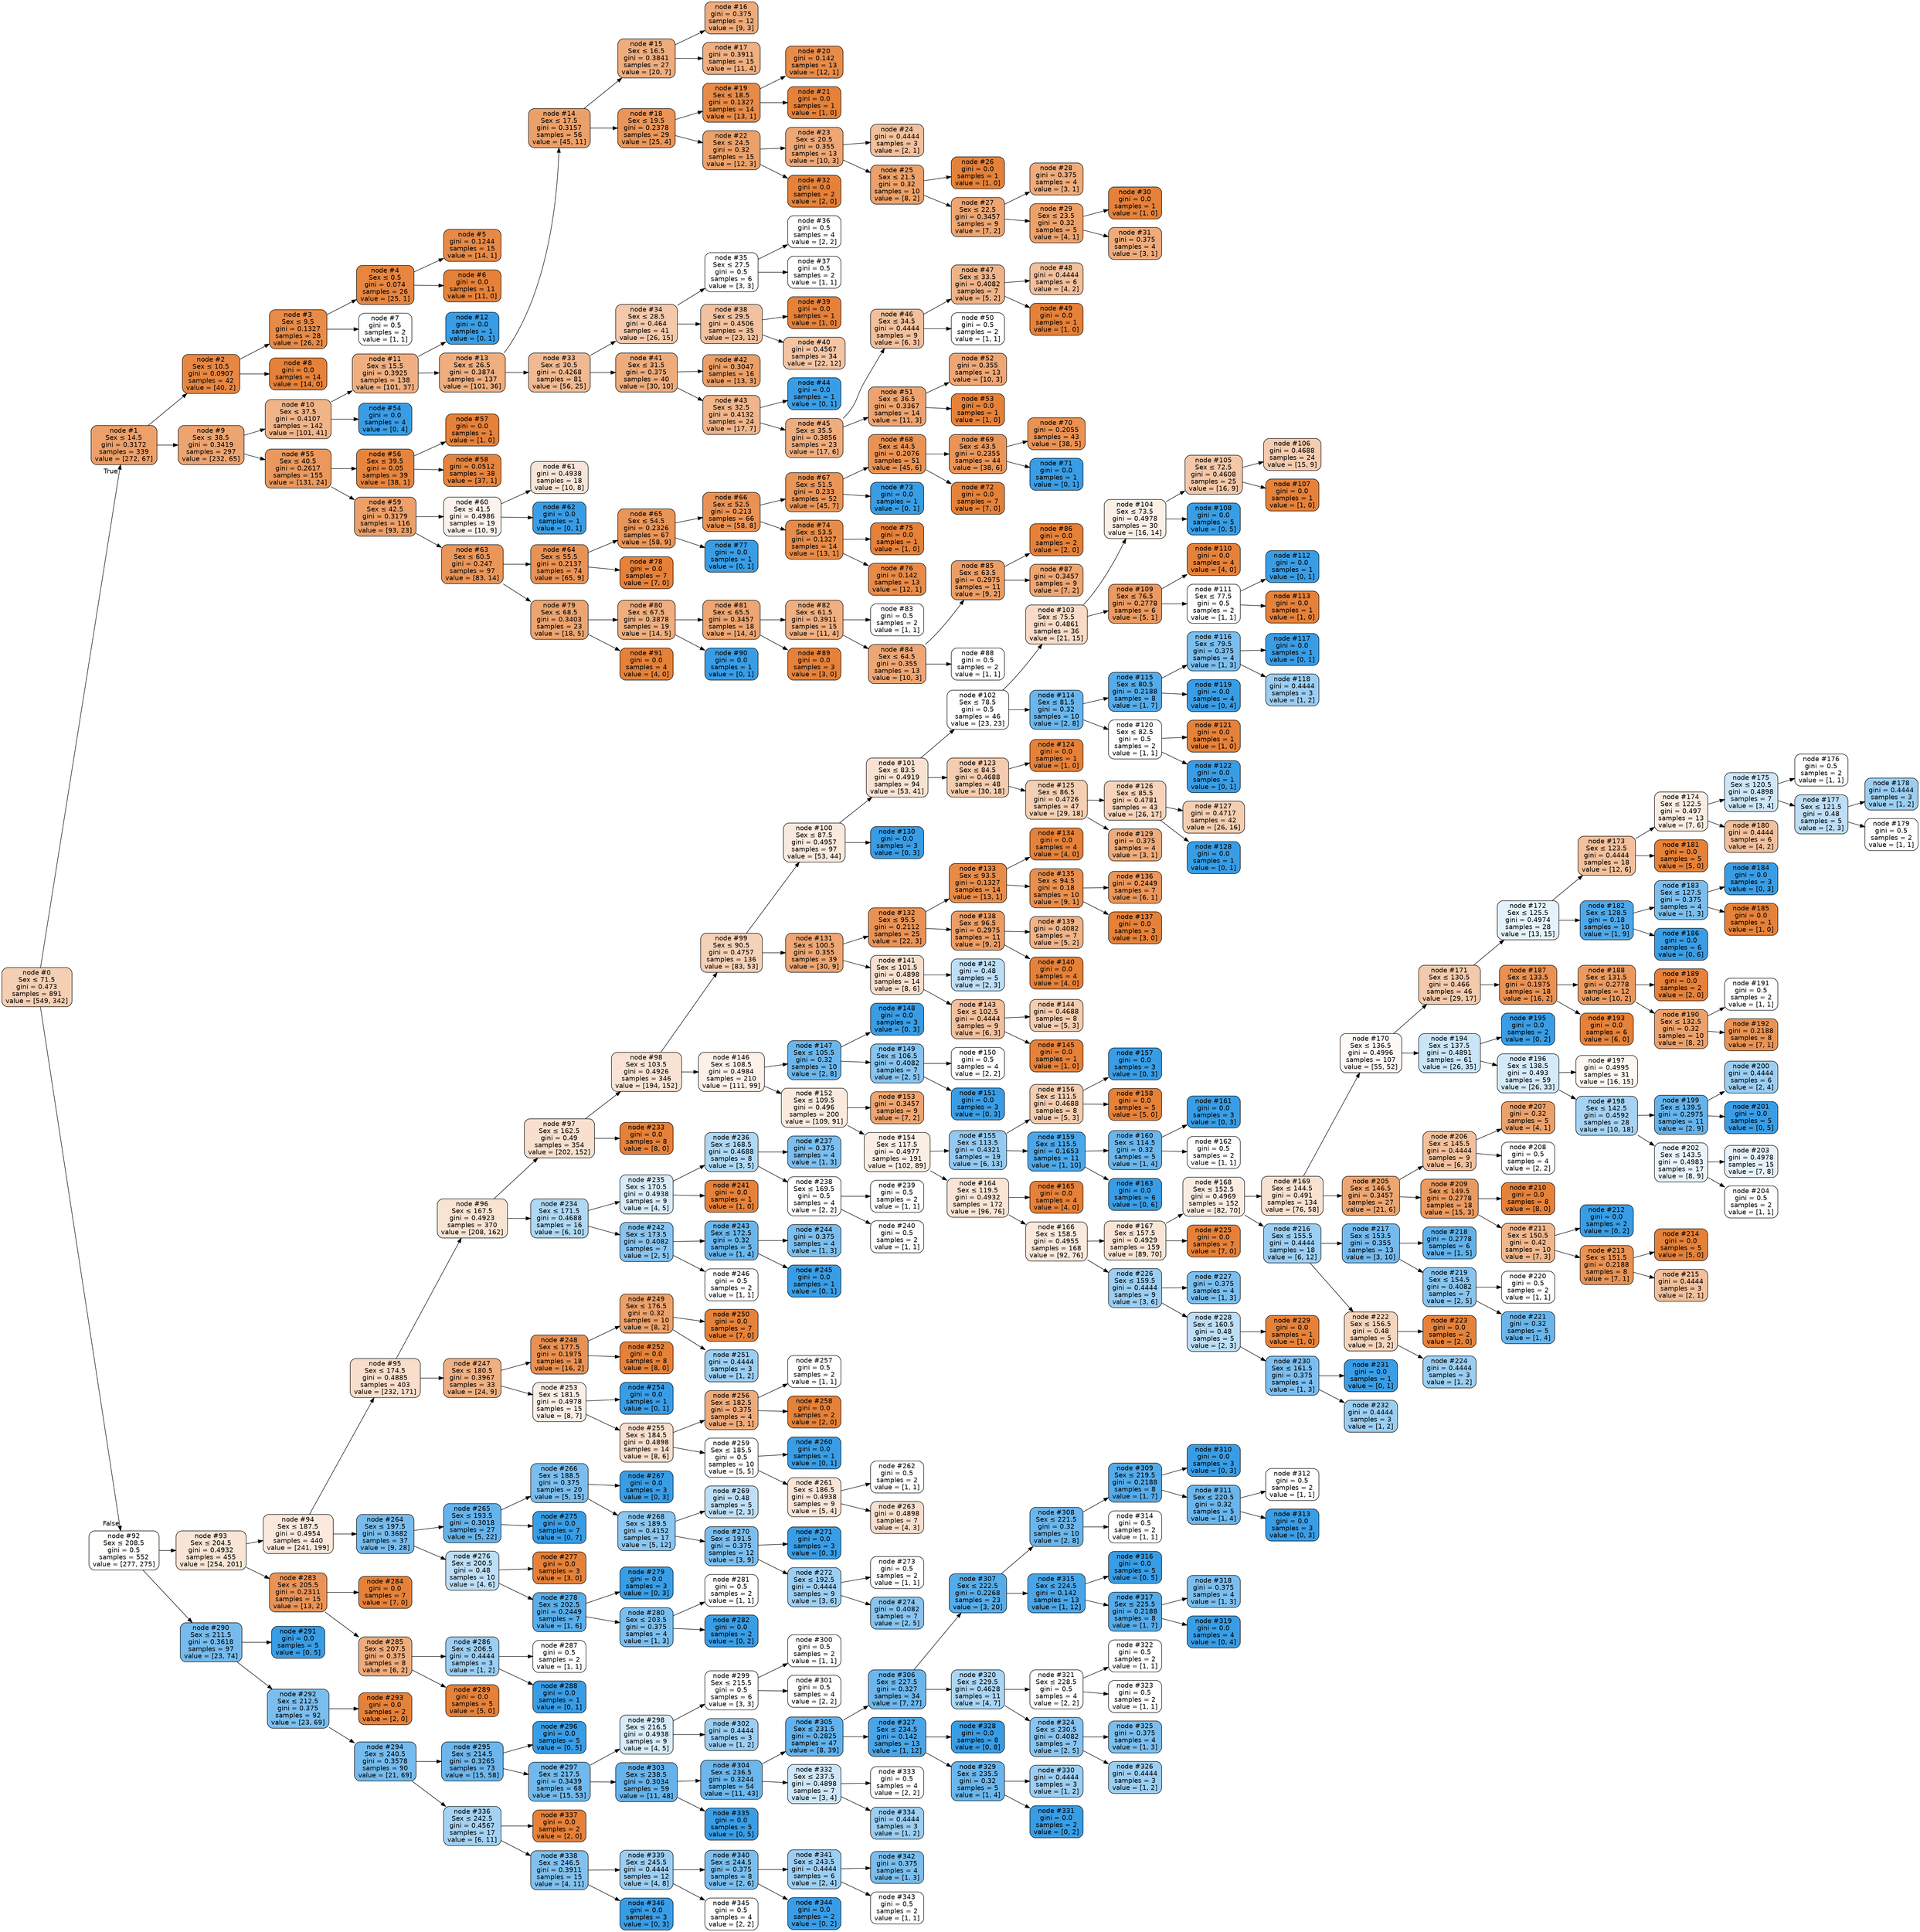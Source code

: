 digraph Tree {
node [shape=box, style="filled, rounded", color="black", fontname=helvetica] ;
edge [fontname=helvetica] ;
rankdir=LR ;
0 [label=<node &#35;0<br/>Sex &le; 71.5<br/>gini = 0.473<br/>samples = 891<br/>value = [549, 342]>, fillcolor="#e5813960"] ;
1 [label=<node &#35;1<br/>Sex &le; 14.5<br/>gini = 0.3172<br/>samples = 339<br/>value = [272, 67]>, fillcolor="#e58139c0"] ;
0 -> 1 [labeldistance=2.5, labelangle=-45, headlabel="True"] ;
2 [label=<node &#35;2<br/>Sex &le; 10.5<br/>gini = 0.0907<br/>samples = 42<br/>value = [40, 2]>, fillcolor="#e58139f2"] ;
1 -> 2 ;
3 [label=<node &#35;3<br/>Sex &le; 9.5<br/>gini = 0.1327<br/>samples = 28<br/>value = [26, 2]>, fillcolor="#e58139eb"] ;
2 -> 3 ;
4 [label=<node &#35;4<br/>Sex &le; 0.5<br/>gini = 0.074<br/>samples = 26<br/>value = [25, 1]>, fillcolor="#e58139f5"] ;
3 -> 4 ;
5 [label=<node &#35;5<br/>gini = 0.1244<br/>samples = 15<br/>value = [14, 1]>, fillcolor="#e58139ed"] ;
4 -> 5 ;
6 [label=<node &#35;6<br/>gini = 0.0<br/>samples = 11<br/>value = [11, 0]>, fillcolor="#e58139ff"] ;
4 -> 6 ;
7 [label=<node &#35;7<br/>gini = 0.5<br/>samples = 2<br/>value = [1, 1]>, fillcolor="#e5813900"] ;
3 -> 7 ;
8 [label=<node &#35;8<br/>gini = 0.0<br/>samples = 14<br/>value = [14, 0]>, fillcolor="#e58139ff"] ;
2 -> 8 ;
9 [label=<node &#35;9<br/>Sex &le; 38.5<br/>gini = 0.3419<br/>samples = 297<br/>value = [232, 65]>, fillcolor="#e58139b8"] ;
1 -> 9 ;
10 [label=<node &#35;10<br/>Sex &le; 37.5<br/>gini = 0.4107<br/>samples = 142<br/>value = [101, 41]>, fillcolor="#e5813997"] ;
9 -> 10 ;
11 [label=<node &#35;11<br/>Sex &le; 15.5<br/>gini = 0.3925<br/>samples = 138<br/>value = [101, 37]>, fillcolor="#e58139a2"] ;
10 -> 11 ;
12 [label=<node &#35;12<br/>gini = 0.0<br/>samples = 1<br/>value = [0, 1]>, fillcolor="#399de5ff"] ;
11 -> 12 ;
13 [label=<node &#35;13<br/>Sex &le; 26.5<br/>gini = 0.3874<br/>samples = 137<br/>value = [101, 36]>, fillcolor="#e58139a4"] ;
11 -> 13 ;
14 [label=<node &#35;14<br/>Sex &le; 17.5<br/>gini = 0.3157<br/>samples = 56<br/>value = [45, 11]>, fillcolor="#e58139c1"] ;
13 -> 14 ;
15 [label=<node &#35;15<br/>Sex &le; 16.5<br/>gini = 0.3841<br/>samples = 27<br/>value = [20, 7]>, fillcolor="#e58139a6"] ;
14 -> 15 ;
16 [label=<node &#35;16<br/>gini = 0.375<br/>samples = 12<br/>value = [9, 3]>, fillcolor="#e58139aa"] ;
15 -> 16 ;
17 [label=<node &#35;17<br/>gini = 0.3911<br/>samples = 15<br/>value = [11, 4]>, fillcolor="#e58139a2"] ;
15 -> 17 ;
18 [label=<node &#35;18<br/>Sex &le; 19.5<br/>gini = 0.2378<br/>samples = 29<br/>value = [25, 4]>, fillcolor="#e58139d6"] ;
14 -> 18 ;
19 [label=<node &#35;19<br/>Sex &le; 18.5<br/>gini = 0.1327<br/>samples = 14<br/>value = [13, 1]>, fillcolor="#e58139eb"] ;
18 -> 19 ;
20 [label=<node &#35;20<br/>gini = 0.142<br/>samples = 13<br/>value = [12, 1]>, fillcolor="#e58139ea"] ;
19 -> 20 ;
21 [label=<node &#35;21<br/>gini = 0.0<br/>samples = 1<br/>value = [1, 0]>, fillcolor="#e58139ff"] ;
19 -> 21 ;
22 [label=<node &#35;22<br/>Sex &le; 24.5<br/>gini = 0.32<br/>samples = 15<br/>value = [12, 3]>, fillcolor="#e58139bf"] ;
18 -> 22 ;
23 [label=<node &#35;23<br/>Sex &le; 20.5<br/>gini = 0.355<br/>samples = 13<br/>value = [10, 3]>, fillcolor="#e58139b3"] ;
22 -> 23 ;
24 [label=<node &#35;24<br/>gini = 0.4444<br/>samples = 3<br/>value = [2, 1]>, fillcolor="#e581397f"] ;
23 -> 24 ;
25 [label=<node &#35;25<br/>Sex &le; 21.5<br/>gini = 0.32<br/>samples = 10<br/>value = [8, 2]>, fillcolor="#e58139bf"] ;
23 -> 25 ;
26 [label=<node &#35;26<br/>gini = 0.0<br/>samples = 1<br/>value = [1, 0]>, fillcolor="#e58139ff"] ;
25 -> 26 ;
27 [label=<node &#35;27<br/>Sex &le; 22.5<br/>gini = 0.3457<br/>samples = 9<br/>value = [7, 2]>, fillcolor="#e58139b6"] ;
25 -> 27 ;
28 [label=<node &#35;28<br/>gini = 0.375<br/>samples = 4<br/>value = [3, 1]>, fillcolor="#e58139aa"] ;
27 -> 28 ;
29 [label=<node &#35;29<br/>Sex &le; 23.5<br/>gini = 0.32<br/>samples = 5<br/>value = [4, 1]>, fillcolor="#e58139bf"] ;
27 -> 29 ;
30 [label=<node &#35;30<br/>gini = 0.0<br/>samples = 1<br/>value = [1, 0]>, fillcolor="#e58139ff"] ;
29 -> 30 ;
31 [label=<node &#35;31<br/>gini = 0.375<br/>samples = 4<br/>value = [3, 1]>, fillcolor="#e58139aa"] ;
29 -> 31 ;
32 [label=<node &#35;32<br/>gini = 0.0<br/>samples = 2<br/>value = [2, 0]>, fillcolor="#e58139ff"] ;
22 -> 32 ;
33 [label=<node &#35;33<br/>Sex &le; 30.5<br/>gini = 0.4268<br/>samples = 81<br/>value = [56, 25]>, fillcolor="#e581398d"] ;
13 -> 33 ;
34 [label=<node &#35;34<br/>Sex &le; 28.5<br/>gini = 0.464<br/>samples = 41<br/>value = [26, 15]>, fillcolor="#e581396c"] ;
33 -> 34 ;
35 [label=<node &#35;35<br/>Sex &le; 27.5<br/>gini = 0.5<br/>samples = 6<br/>value = [3, 3]>, fillcolor="#e5813900"] ;
34 -> 35 ;
36 [label=<node &#35;36<br/>gini = 0.5<br/>samples = 4<br/>value = [2, 2]>, fillcolor="#e5813900"] ;
35 -> 36 ;
37 [label=<node &#35;37<br/>gini = 0.5<br/>samples = 2<br/>value = [1, 1]>, fillcolor="#e5813900"] ;
35 -> 37 ;
38 [label=<node &#35;38<br/>Sex &le; 29.5<br/>gini = 0.4506<br/>samples = 35<br/>value = [23, 12]>, fillcolor="#e581397a"] ;
34 -> 38 ;
39 [label=<node &#35;39<br/>gini = 0.0<br/>samples = 1<br/>value = [1, 0]>, fillcolor="#e58139ff"] ;
38 -> 39 ;
40 [label=<node &#35;40<br/>gini = 0.4567<br/>samples = 34<br/>value = [22, 12]>, fillcolor="#e5813974"] ;
38 -> 40 ;
41 [label=<node &#35;41<br/>Sex &le; 31.5<br/>gini = 0.375<br/>samples = 40<br/>value = [30, 10]>, fillcolor="#e58139aa"] ;
33 -> 41 ;
42 [label=<node &#35;42<br/>gini = 0.3047<br/>samples = 16<br/>value = [13, 3]>, fillcolor="#e58139c4"] ;
41 -> 42 ;
43 [label=<node &#35;43<br/>Sex &le; 32.5<br/>gini = 0.4132<br/>samples = 24<br/>value = [17, 7]>, fillcolor="#e5813996"] ;
41 -> 43 ;
44 [label=<node &#35;44<br/>gini = 0.0<br/>samples = 1<br/>value = [0, 1]>, fillcolor="#399de5ff"] ;
43 -> 44 ;
45 [label=<node &#35;45<br/>Sex &le; 35.5<br/>gini = 0.3856<br/>samples = 23<br/>value = [17, 6]>, fillcolor="#e58139a5"] ;
43 -> 45 ;
46 [label=<node &#35;46<br/>Sex &le; 34.5<br/>gini = 0.4444<br/>samples = 9<br/>value = [6, 3]>, fillcolor="#e581397f"] ;
45 -> 46 ;
47 [label=<node &#35;47<br/>Sex &le; 33.5<br/>gini = 0.4082<br/>samples = 7<br/>value = [5, 2]>, fillcolor="#e5813999"] ;
46 -> 47 ;
48 [label=<node &#35;48<br/>gini = 0.4444<br/>samples = 6<br/>value = [4, 2]>, fillcolor="#e581397f"] ;
47 -> 48 ;
49 [label=<node &#35;49<br/>gini = 0.0<br/>samples = 1<br/>value = [1, 0]>, fillcolor="#e58139ff"] ;
47 -> 49 ;
50 [label=<node &#35;50<br/>gini = 0.5<br/>samples = 2<br/>value = [1, 1]>, fillcolor="#e5813900"] ;
46 -> 50 ;
51 [label=<node &#35;51<br/>Sex &le; 36.5<br/>gini = 0.3367<br/>samples = 14<br/>value = [11, 3]>, fillcolor="#e58139b9"] ;
45 -> 51 ;
52 [label=<node &#35;52<br/>gini = 0.355<br/>samples = 13<br/>value = [10, 3]>, fillcolor="#e58139b3"] ;
51 -> 52 ;
53 [label=<node &#35;53<br/>gini = 0.0<br/>samples = 1<br/>value = [1, 0]>, fillcolor="#e58139ff"] ;
51 -> 53 ;
54 [label=<node &#35;54<br/>gini = 0.0<br/>samples = 4<br/>value = [0, 4]>, fillcolor="#399de5ff"] ;
10 -> 54 ;
55 [label=<node &#35;55<br/>Sex &le; 40.5<br/>gini = 0.2617<br/>samples = 155<br/>value = [131, 24]>, fillcolor="#e58139d0"] ;
9 -> 55 ;
56 [label=<node &#35;56<br/>Sex &le; 39.5<br/>gini = 0.05<br/>samples = 39<br/>value = [38, 1]>, fillcolor="#e58139f8"] ;
55 -> 56 ;
57 [label=<node &#35;57<br/>gini = 0.0<br/>samples = 1<br/>value = [1, 0]>, fillcolor="#e58139ff"] ;
56 -> 57 ;
58 [label=<node &#35;58<br/>gini = 0.0512<br/>samples = 38<br/>value = [37, 1]>, fillcolor="#e58139f8"] ;
56 -> 58 ;
59 [label=<node &#35;59<br/>Sex &le; 42.5<br/>gini = 0.3179<br/>samples = 116<br/>value = [93, 23]>, fillcolor="#e58139c0"] ;
55 -> 59 ;
60 [label=<node &#35;60<br/>Sex &le; 41.5<br/>gini = 0.4986<br/>samples = 19<br/>value = [10, 9]>, fillcolor="#e5813919"] ;
59 -> 60 ;
61 [label=<node &#35;61<br/>gini = 0.4938<br/>samples = 18<br/>value = [10, 8]>, fillcolor="#e5813933"] ;
60 -> 61 ;
62 [label=<node &#35;62<br/>gini = 0.0<br/>samples = 1<br/>value = [0, 1]>, fillcolor="#399de5ff"] ;
60 -> 62 ;
63 [label=<node &#35;63<br/>Sex &le; 60.5<br/>gini = 0.247<br/>samples = 97<br/>value = [83, 14]>, fillcolor="#e58139d4"] ;
59 -> 63 ;
64 [label=<node &#35;64<br/>Sex &le; 55.5<br/>gini = 0.2137<br/>samples = 74<br/>value = [65, 9]>, fillcolor="#e58139dc"] ;
63 -> 64 ;
65 [label=<node &#35;65<br/>Sex &le; 54.5<br/>gini = 0.2326<br/>samples = 67<br/>value = [58, 9]>, fillcolor="#e58139d7"] ;
64 -> 65 ;
66 [label=<node &#35;66<br/>Sex &le; 52.5<br/>gini = 0.213<br/>samples = 66<br/>value = [58, 8]>, fillcolor="#e58139dc"] ;
65 -> 66 ;
67 [label=<node &#35;67<br/>Sex &le; 51.5<br/>gini = 0.233<br/>samples = 52<br/>value = [45, 7]>, fillcolor="#e58139d7"] ;
66 -> 67 ;
68 [label=<node &#35;68<br/>Sex &le; 44.5<br/>gini = 0.2076<br/>samples = 51<br/>value = [45, 6]>, fillcolor="#e58139dd"] ;
67 -> 68 ;
69 [label=<node &#35;69<br/>Sex &le; 43.5<br/>gini = 0.2355<br/>samples = 44<br/>value = [38, 6]>, fillcolor="#e58139d7"] ;
68 -> 69 ;
70 [label=<node &#35;70<br/>gini = 0.2055<br/>samples = 43<br/>value = [38, 5]>, fillcolor="#e58139dd"] ;
69 -> 70 ;
71 [label=<node &#35;71<br/>gini = 0.0<br/>samples = 1<br/>value = [0, 1]>, fillcolor="#399de5ff"] ;
69 -> 71 ;
72 [label=<node &#35;72<br/>gini = 0.0<br/>samples = 7<br/>value = [7, 0]>, fillcolor="#e58139ff"] ;
68 -> 72 ;
73 [label=<node &#35;73<br/>gini = 0.0<br/>samples = 1<br/>value = [0, 1]>, fillcolor="#399de5ff"] ;
67 -> 73 ;
74 [label=<node &#35;74<br/>Sex &le; 53.5<br/>gini = 0.1327<br/>samples = 14<br/>value = [13, 1]>, fillcolor="#e58139eb"] ;
66 -> 74 ;
75 [label=<node &#35;75<br/>gini = 0.0<br/>samples = 1<br/>value = [1, 0]>, fillcolor="#e58139ff"] ;
74 -> 75 ;
76 [label=<node &#35;76<br/>gini = 0.142<br/>samples = 13<br/>value = [12, 1]>, fillcolor="#e58139ea"] ;
74 -> 76 ;
77 [label=<node &#35;77<br/>gini = 0.0<br/>samples = 1<br/>value = [0, 1]>, fillcolor="#399de5ff"] ;
65 -> 77 ;
78 [label=<node &#35;78<br/>gini = 0.0<br/>samples = 7<br/>value = [7, 0]>, fillcolor="#e58139ff"] ;
64 -> 78 ;
79 [label=<node &#35;79<br/>Sex &le; 68.5<br/>gini = 0.3403<br/>samples = 23<br/>value = [18, 5]>, fillcolor="#e58139b8"] ;
63 -> 79 ;
80 [label=<node &#35;80<br/>Sex &le; 67.5<br/>gini = 0.3878<br/>samples = 19<br/>value = [14, 5]>, fillcolor="#e58139a4"] ;
79 -> 80 ;
81 [label=<node &#35;81<br/>Sex &le; 65.5<br/>gini = 0.3457<br/>samples = 18<br/>value = [14, 4]>, fillcolor="#e58139b6"] ;
80 -> 81 ;
82 [label=<node &#35;82<br/>Sex &le; 61.5<br/>gini = 0.3911<br/>samples = 15<br/>value = [11, 4]>, fillcolor="#e58139a2"] ;
81 -> 82 ;
83 [label=<node &#35;83<br/>gini = 0.5<br/>samples = 2<br/>value = [1, 1]>, fillcolor="#e5813900"] ;
82 -> 83 ;
84 [label=<node &#35;84<br/>Sex &le; 64.5<br/>gini = 0.355<br/>samples = 13<br/>value = [10, 3]>, fillcolor="#e58139b3"] ;
82 -> 84 ;
85 [label=<node &#35;85<br/>Sex &le; 63.5<br/>gini = 0.2975<br/>samples = 11<br/>value = [9, 2]>, fillcolor="#e58139c6"] ;
84 -> 85 ;
86 [label=<node &#35;86<br/>gini = 0.0<br/>samples = 2<br/>value = [2, 0]>, fillcolor="#e58139ff"] ;
85 -> 86 ;
87 [label=<node &#35;87<br/>gini = 0.3457<br/>samples = 9<br/>value = [7, 2]>, fillcolor="#e58139b6"] ;
85 -> 87 ;
88 [label=<node &#35;88<br/>gini = 0.5<br/>samples = 2<br/>value = [1, 1]>, fillcolor="#e5813900"] ;
84 -> 88 ;
89 [label=<node &#35;89<br/>gini = 0.0<br/>samples = 3<br/>value = [3, 0]>, fillcolor="#e58139ff"] ;
81 -> 89 ;
90 [label=<node &#35;90<br/>gini = 0.0<br/>samples = 1<br/>value = [0, 1]>, fillcolor="#399de5ff"] ;
80 -> 90 ;
91 [label=<node &#35;91<br/>gini = 0.0<br/>samples = 4<br/>value = [4, 0]>, fillcolor="#e58139ff"] ;
79 -> 91 ;
92 [label=<node &#35;92<br/>Sex &le; 208.5<br/>gini = 0.5<br/>samples = 552<br/>value = [277, 275]>, fillcolor="#e5813902"] ;
0 -> 92 [labeldistance=2.5, labelangle=45, headlabel="False"] ;
93 [label=<node &#35;93<br/>Sex &le; 204.5<br/>gini = 0.4932<br/>samples = 455<br/>value = [254, 201]>, fillcolor="#e5813935"] ;
92 -> 93 ;
94 [label=<node &#35;94<br/>Sex &le; 187.5<br/>gini = 0.4954<br/>samples = 440<br/>value = [241, 199]>, fillcolor="#e581392c"] ;
93 -> 94 ;
95 [label=<node &#35;95<br/>Sex &le; 174.5<br/>gini = 0.4885<br/>samples = 403<br/>value = [232, 171]>, fillcolor="#e5813943"] ;
94 -> 95 ;
96 [label=<node &#35;96<br/>Sex &le; 167.5<br/>gini = 0.4923<br/>samples = 370<br/>value = [208, 162]>, fillcolor="#e5813938"] ;
95 -> 96 ;
97 [label=<node &#35;97<br/>Sex &le; 162.5<br/>gini = 0.49<br/>samples = 354<br/>value = [202, 152]>, fillcolor="#e581393f"] ;
96 -> 97 ;
98 [label=<node &#35;98<br/>Sex &le; 103.5<br/>gini = 0.4926<br/>samples = 346<br/>value = [194, 152]>, fillcolor="#e5813937"] ;
97 -> 98 ;
99 [label=<node &#35;99<br/>Sex &le; 90.5<br/>gini = 0.4757<br/>samples = 136<br/>value = [83, 53]>, fillcolor="#e581395c"] ;
98 -> 99 ;
100 [label=<node &#35;100<br/>Sex &le; 87.5<br/>gini = 0.4957<br/>samples = 97<br/>value = [53, 44]>, fillcolor="#e581392b"] ;
99 -> 100 ;
101 [label=<node &#35;101<br/>Sex &le; 83.5<br/>gini = 0.4919<br/>samples = 94<br/>value = [53, 41]>, fillcolor="#e581393a"] ;
100 -> 101 ;
102 [label=<node &#35;102<br/>Sex &le; 78.5<br/>gini = 0.5<br/>samples = 46<br/>value = [23, 23]>, fillcolor="#e5813900"] ;
101 -> 102 ;
103 [label=<node &#35;103<br/>Sex &le; 75.5<br/>gini = 0.4861<br/>samples = 36<br/>value = [21, 15]>, fillcolor="#e5813949"] ;
102 -> 103 ;
104 [label=<node &#35;104<br/>Sex &le; 73.5<br/>gini = 0.4978<br/>samples = 30<br/>value = [16, 14]>, fillcolor="#e5813920"] ;
103 -> 104 ;
105 [label=<node &#35;105<br/>Sex &le; 72.5<br/>gini = 0.4608<br/>samples = 25<br/>value = [16, 9]>, fillcolor="#e5813970"] ;
104 -> 105 ;
106 [label=<node &#35;106<br/>gini = 0.4688<br/>samples = 24<br/>value = [15, 9]>, fillcolor="#e5813966"] ;
105 -> 106 ;
107 [label=<node &#35;107<br/>gini = 0.0<br/>samples = 1<br/>value = [1, 0]>, fillcolor="#e58139ff"] ;
105 -> 107 ;
108 [label=<node &#35;108<br/>gini = 0.0<br/>samples = 5<br/>value = [0, 5]>, fillcolor="#399de5ff"] ;
104 -> 108 ;
109 [label=<node &#35;109<br/>Sex &le; 76.5<br/>gini = 0.2778<br/>samples = 6<br/>value = [5, 1]>, fillcolor="#e58139cc"] ;
103 -> 109 ;
110 [label=<node &#35;110<br/>gini = 0.0<br/>samples = 4<br/>value = [4, 0]>, fillcolor="#e58139ff"] ;
109 -> 110 ;
111 [label=<node &#35;111<br/>Sex &le; 77.5<br/>gini = 0.5<br/>samples = 2<br/>value = [1, 1]>, fillcolor="#e5813900"] ;
109 -> 111 ;
112 [label=<node &#35;112<br/>gini = 0.0<br/>samples = 1<br/>value = [0, 1]>, fillcolor="#399de5ff"] ;
111 -> 112 ;
113 [label=<node &#35;113<br/>gini = 0.0<br/>samples = 1<br/>value = [1, 0]>, fillcolor="#e58139ff"] ;
111 -> 113 ;
114 [label=<node &#35;114<br/>Sex &le; 81.5<br/>gini = 0.32<br/>samples = 10<br/>value = [2, 8]>, fillcolor="#399de5bf"] ;
102 -> 114 ;
115 [label=<node &#35;115<br/>Sex &le; 80.5<br/>gini = 0.2188<br/>samples = 8<br/>value = [1, 7]>, fillcolor="#399de5db"] ;
114 -> 115 ;
116 [label=<node &#35;116<br/>Sex &le; 79.5<br/>gini = 0.375<br/>samples = 4<br/>value = [1, 3]>, fillcolor="#399de5aa"] ;
115 -> 116 ;
117 [label=<node &#35;117<br/>gini = 0.0<br/>samples = 1<br/>value = [0, 1]>, fillcolor="#399de5ff"] ;
116 -> 117 ;
118 [label=<node &#35;118<br/>gini = 0.4444<br/>samples = 3<br/>value = [1, 2]>, fillcolor="#399de57f"] ;
116 -> 118 ;
119 [label=<node &#35;119<br/>gini = 0.0<br/>samples = 4<br/>value = [0, 4]>, fillcolor="#399de5ff"] ;
115 -> 119 ;
120 [label=<node &#35;120<br/>Sex &le; 82.5<br/>gini = 0.5<br/>samples = 2<br/>value = [1, 1]>, fillcolor="#e5813900"] ;
114 -> 120 ;
121 [label=<node &#35;121<br/>gini = 0.0<br/>samples = 1<br/>value = [1, 0]>, fillcolor="#e58139ff"] ;
120 -> 121 ;
122 [label=<node &#35;122<br/>gini = 0.0<br/>samples = 1<br/>value = [0, 1]>, fillcolor="#399de5ff"] ;
120 -> 122 ;
123 [label=<node &#35;123<br/>Sex &le; 84.5<br/>gini = 0.4688<br/>samples = 48<br/>value = [30, 18]>, fillcolor="#e5813966"] ;
101 -> 123 ;
124 [label=<node &#35;124<br/>gini = 0.0<br/>samples = 1<br/>value = [1, 0]>, fillcolor="#e58139ff"] ;
123 -> 124 ;
125 [label=<node &#35;125<br/>Sex &le; 86.5<br/>gini = 0.4726<br/>samples = 47<br/>value = [29, 18]>, fillcolor="#e5813961"] ;
123 -> 125 ;
126 [label=<node &#35;126<br/>Sex &le; 85.5<br/>gini = 0.4781<br/>samples = 43<br/>value = [26, 17]>, fillcolor="#e5813958"] ;
125 -> 126 ;
127 [label=<node &#35;127<br/>gini = 0.4717<br/>samples = 42<br/>value = [26, 16]>, fillcolor="#e5813962"] ;
126 -> 127 ;
128 [label=<node &#35;128<br/>gini = 0.0<br/>samples = 1<br/>value = [0, 1]>, fillcolor="#399de5ff"] ;
126 -> 128 ;
129 [label=<node &#35;129<br/>gini = 0.375<br/>samples = 4<br/>value = [3, 1]>, fillcolor="#e58139aa"] ;
125 -> 129 ;
130 [label=<node &#35;130<br/>gini = 0.0<br/>samples = 3<br/>value = [0, 3]>, fillcolor="#399de5ff"] ;
100 -> 130 ;
131 [label=<node &#35;131<br/>Sex &le; 100.5<br/>gini = 0.355<br/>samples = 39<br/>value = [30, 9]>, fillcolor="#e58139b3"] ;
99 -> 131 ;
132 [label=<node &#35;132<br/>Sex &le; 95.5<br/>gini = 0.2112<br/>samples = 25<br/>value = [22, 3]>, fillcolor="#e58139dc"] ;
131 -> 132 ;
133 [label=<node &#35;133<br/>Sex &le; 93.5<br/>gini = 0.1327<br/>samples = 14<br/>value = [13, 1]>, fillcolor="#e58139eb"] ;
132 -> 133 ;
134 [label=<node &#35;134<br/>gini = 0.0<br/>samples = 4<br/>value = [4, 0]>, fillcolor="#e58139ff"] ;
133 -> 134 ;
135 [label=<node &#35;135<br/>Sex &le; 94.5<br/>gini = 0.18<br/>samples = 10<br/>value = [9, 1]>, fillcolor="#e58139e3"] ;
133 -> 135 ;
136 [label=<node &#35;136<br/>gini = 0.2449<br/>samples = 7<br/>value = [6, 1]>, fillcolor="#e58139d4"] ;
135 -> 136 ;
137 [label=<node &#35;137<br/>gini = 0.0<br/>samples = 3<br/>value = [3, 0]>, fillcolor="#e58139ff"] ;
135 -> 137 ;
138 [label=<node &#35;138<br/>Sex &le; 96.5<br/>gini = 0.2975<br/>samples = 11<br/>value = [9, 2]>, fillcolor="#e58139c6"] ;
132 -> 138 ;
139 [label=<node &#35;139<br/>gini = 0.4082<br/>samples = 7<br/>value = [5, 2]>, fillcolor="#e5813999"] ;
138 -> 139 ;
140 [label=<node &#35;140<br/>gini = 0.0<br/>samples = 4<br/>value = [4, 0]>, fillcolor="#e58139ff"] ;
138 -> 140 ;
141 [label=<node &#35;141<br/>Sex &le; 101.5<br/>gini = 0.4898<br/>samples = 14<br/>value = [8, 6]>, fillcolor="#e5813940"] ;
131 -> 141 ;
142 [label=<node &#35;142<br/>gini = 0.48<br/>samples = 5<br/>value = [2, 3]>, fillcolor="#399de555"] ;
141 -> 142 ;
143 [label=<node &#35;143<br/>Sex &le; 102.5<br/>gini = 0.4444<br/>samples = 9<br/>value = [6, 3]>, fillcolor="#e581397f"] ;
141 -> 143 ;
144 [label=<node &#35;144<br/>gini = 0.4688<br/>samples = 8<br/>value = [5, 3]>, fillcolor="#e5813966"] ;
143 -> 144 ;
145 [label=<node &#35;145<br/>gini = 0.0<br/>samples = 1<br/>value = [1, 0]>, fillcolor="#e58139ff"] ;
143 -> 145 ;
146 [label=<node &#35;146<br/>Sex &le; 108.5<br/>gini = 0.4984<br/>samples = 210<br/>value = [111, 99]>, fillcolor="#e581391c"] ;
98 -> 146 ;
147 [label=<node &#35;147<br/>Sex &le; 105.5<br/>gini = 0.32<br/>samples = 10<br/>value = [2, 8]>, fillcolor="#399de5bf"] ;
146 -> 147 ;
148 [label=<node &#35;148<br/>gini = 0.0<br/>samples = 3<br/>value = [0, 3]>, fillcolor="#399de5ff"] ;
147 -> 148 ;
149 [label=<node &#35;149<br/>Sex &le; 106.5<br/>gini = 0.4082<br/>samples = 7<br/>value = [2, 5]>, fillcolor="#399de599"] ;
147 -> 149 ;
150 [label=<node &#35;150<br/>gini = 0.5<br/>samples = 4<br/>value = [2, 2]>, fillcolor="#e5813900"] ;
149 -> 150 ;
151 [label=<node &#35;151<br/>gini = 0.0<br/>samples = 3<br/>value = [0, 3]>, fillcolor="#399de5ff"] ;
149 -> 151 ;
152 [label=<node &#35;152<br/>Sex &le; 109.5<br/>gini = 0.496<br/>samples = 200<br/>value = [109, 91]>, fillcolor="#e581392a"] ;
146 -> 152 ;
153 [label=<node &#35;153<br/>gini = 0.3457<br/>samples = 9<br/>value = [7, 2]>, fillcolor="#e58139b6"] ;
152 -> 153 ;
154 [label=<node &#35;154<br/>Sex &le; 117.5<br/>gini = 0.4977<br/>samples = 191<br/>value = [102, 89]>, fillcolor="#e5813921"] ;
152 -> 154 ;
155 [label=<node &#35;155<br/>Sex &le; 113.5<br/>gini = 0.4321<br/>samples = 19<br/>value = [6, 13]>, fillcolor="#399de589"] ;
154 -> 155 ;
156 [label=<node &#35;156<br/>Sex &le; 111.5<br/>gini = 0.4688<br/>samples = 8<br/>value = [5, 3]>, fillcolor="#e5813966"] ;
155 -> 156 ;
157 [label=<node &#35;157<br/>gini = 0.0<br/>samples = 3<br/>value = [0, 3]>, fillcolor="#399de5ff"] ;
156 -> 157 ;
158 [label=<node &#35;158<br/>gini = 0.0<br/>samples = 5<br/>value = [5, 0]>, fillcolor="#e58139ff"] ;
156 -> 158 ;
159 [label=<node &#35;159<br/>Sex &le; 115.5<br/>gini = 0.1653<br/>samples = 11<br/>value = [1, 10]>, fillcolor="#399de5e6"] ;
155 -> 159 ;
160 [label=<node &#35;160<br/>Sex &le; 114.5<br/>gini = 0.32<br/>samples = 5<br/>value = [1, 4]>, fillcolor="#399de5bf"] ;
159 -> 160 ;
161 [label=<node &#35;161<br/>gini = 0.0<br/>samples = 3<br/>value = [0, 3]>, fillcolor="#399de5ff"] ;
160 -> 161 ;
162 [label=<node &#35;162<br/>gini = 0.5<br/>samples = 2<br/>value = [1, 1]>, fillcolor="#e5813900"] ;
160 -> 162 ;
163 [label=<node &#35;163<br/>gini = 0.0<br/>samples = 6<br/>value = [0, 6]>, fillcolor="#399de5ff"] ;
159 -> 163 ;
164 [label=<node &#35;164<br/>Sex &le; 119.5<br/>gini = 0.4932<br/>samples = 172<br/>value = [96, 76]>, fillcolor="#e5813935"] ;
154 -> 164 ;
165 [label=<node &#35;165<br/>gini = 0.0<br/>samples = 4<br/>value = [4, 0]>, fillcolor="#e58139ff"] ;
164 -> 165 ;
166 [label=<node &#35;166<br/>Sex &le; 158.5<br/>gini = 0.4955<br/>samples = 168<br/>value = [92, 76]>, fillcolor="#e581392c"] ;
164 -> 166 ;
167 [label=<node &#35;167<br/>Sex &le; 157.5<br/>gini = 0.4929<br/>samples = 159<br/>value = [89, 70]>, fillcolor="#e5813936"] ;
166 -> 167 ;
168 [label=<node &#35;168<br/>Sex &le; 152.5<br/>gini = 0.4969<br/>samples = 152<br/>value = [82, 70]>, fillcolor="#e5813925"] ;
167 -> 168 ;
169 [label=<node &#35;169<br/>Sex &le; 144.5<br/>gini = 0.491<br/>samples = 134<br/>value = [76, 58]>, fillcolor="#e581393c"] ;
168 -> 169 ;
170 [label=<node &#35;170<br/>Sex &le; 136.5<br/>gini = 0.4996<br/>samples = 107<br/>value = [55, 52]>, fillcolor="#e581390e"] ;
169 -> 170 ;
171 [label=<node &#35;171<br/>Sex &le; 130.5<br/>gini = 0.466<br/>samples = 46<br/>value = [29, 17]>, fillcolor="#e581396a"] ;
170 -> 171 ;
172 [label=<node &#35;172<br/>Sex &le; 125.5<br/>gini = 0.4974<br/>samples = 28<br/>value = [13, 15]>, fillcolor="#399de522"] ;
171 -> 172 ;
173 [label=<node &#35;173<br/>Sex &le; 123.5<br/>gini = 0.4444<br/>samples = 18<br/>value = [12, 6]>, fillcolor="#e581397f"] ;
172 -> 173 ;
174 [label=<node &#35;174<br/>Sex &le; 122.5<br/>gini = 0.497<br/>samples = 13<br/>value = [7, 6]>, fillcolor="#e5813924"] ;
173 -> 174 ;
175 [label=<node &#35;175<br/>Sex &le; 120.5<br/>gini = 0.4898<br/>samples = 7<br/>value = [3, 4]>, fillcolor="#399de540"] ;
174 -> 175 ;
176 [label=<node &#35;176<br/>gini = 0.5<br/>samples = 2<br/>value = [1, 1]>, fillcolor="#e5813900"] ;
175 -> 176 ;
177 [label=<node &#35;177<br/>Sex &le; 121.5<br/>gini = 0.48<br/>samples = 5<br/>value = [2, 3]>, fillcolor="#399de555"] ;
175 -> 177 ;
178 [label=<node &#35;178<br/>gini = 0.4444<br/>samples = 3<br/>value = [1, 2]>, fillcolor="#399de57f"] ;
177 -> 178 ;
179 [label=<node &#35;179<br/>gini = 0.5<br/>samples = 2<br/>value = [1, 1]>, fillcolor="#e5813900"] ;
177 -> 179 ;
180 [label=<node &#35;180<br/>gini = 0.4444<br/>samples = 6<br/>value = [4, 2]>, fillcolor="#e581397f"] ;
174 -> 180 ;
181 [label=<node &#35;181<br/>gini = 0.0<br/>samples = 5<br/>value = [5, 0]>, fillcolor="#e58139ff"] ;
173 -> 181 ;
182 [label=<node &#35;182<br/>Sex &le; 128.5<br/>gini = 0.18<br/>samples = 10<br/>value = [1, 9]>, fillcolor="#399de5e3"] ;
172 -> 182 ;
183 [label=<node &#35;183<br/>Sex &le; 127.5<br/>gini = 0.375<br/>samples = 4<br/>value = [1, 3]>, fillcolor="#399de5aa"] ;
182 -> 183 ;
184 [label=<node &#35;184<br/>gini = 0.0<br/>samples = 3<br/>value = [0, 3]>, fillcolor="#399de5ff"] ;
183 -> 184 ;
185 [label=<node &#35;185<br/>gini = 0.0<br/>samples = 1<br/>value = [1, 0]>, fillcolor="#e58139ff"] ;
183 -> 185 ;
186 [label=<node &#35;186<br/>gini = 0.0<br/>samples = 6<br/>value = [0, 6]>, fillcolor="#399de5ff"] ;
182 -> 186 ;
187 [label=<node &#35;187<br/>Sex &le; 133.5<br/>gini = 0.1975<br/>samples = 18<br/>value = [16, 2]>, fillcolor="#e58139df"] ;
171 -> 187 ;
188 [label=<node &#35;188<br/>Sex &le; 131.5<br/>gini = 0.2778<br/>samples = 12<br/>value = [10, 2]>, fillcolor="#e58139cc"] ;
187 -> 188 ;
189 [label=<node &#35;189<br/>gini = 0.0<br/>samples = 2<br/>value = [2, 0]>, fillcolor="#e58139ff"] ;
188 -> 189 ;
190 [label=<node &#35;190<br/>Sex &le; 132.5<br/>gini = 0.32<br/>samples = 10<br/>value = [8, 2]>, fillcolor="#e58139bf"] ;
188 -> 190 ;
191 [label=<node &#35;191<br/>gini = 0.5<br/>samples = 2<br/>value = [1, 1]>, fillcolor="#e5813900"] ;
190 -> 191 ;
192 [label=<node &#35;192<br/>gini = 0.2188<br/>samples = 8<br/>value = [7, 1]>, fillcolor="#e58139db"] ;
190 -> 192 ;
193 [label=<node &#35;193<br/>gini = 0.0<br/>samples = 6<br/>value = [6, 0]>, fillcolor="#e58139ff"] ;
187 -> 193 ;
194 [label=<node &#35;194<br/>Sex &le; 137.5<br/>gini = 0.4891<br/>samples = 61<br/>value = [26, 35]>, fillcolor="#399de542"] ;
170 -> 194 ;
195 [label=<node &#35;195<br/>gini = 0.0<br/>samples = 2<br/>value = [0, 2]>, fillcolor="#399de5ff"] ;
194 -> 195 ;
196 [label=<node &#35;196<br/>Sex &le; 138.5<br/>gini = 0.493<br/>samples = 59<br/>value = [26, 33]>, fillcolor="#399de536"] ;
194 -> 196 ;
197 [label=<node &#35;197<br/>gini = 0.4995<br/>samples = 31<br/>value = [16, 15]>, fillcolor="#e5813910"] ;
196 -> 197 ;
198 [label=<node &#35;198<br/>Sex &le; 142.5<br/>gini = 0.4592<br/>samples = 28<br/>value = [10, 18]>, fillcolor="#399de571"] ;
196 -> 198 ;
199 [label=<node &#35;199<br/>Sex &le; 139.5<br/>gini = 0.2975<br/>samples = 11<br/>value = [2, 9]>, fillcolor="#399de5c6"] ;
198 -> 199 ;
200 [label=<node &#35;200<br/>gini = 0.4444<br/>samples = 6<br/>value = [2, 4]>, fillcolor="#399de57f"] ;
199 -> 200 ;
201 [label=<node &#35;201<br/>gini = 0.0<br/>samples = 5<br/>value = [0, 5]>, fillcolor="#399de5ff"] ;
199 -> 201 ;
202 [label=<node &#35;202<br/>Sex &le; 143.5<br/>gini = 0.4983<br/>samples = 17<br/>value = [8, 9]>, fillcolor="#399de51c"] ;
198 -> 202 ;
203 [label=<node &#35;203<br/>gini = 0.4978<br/>samples = 15<br/>value = [7, 8]>, fillcolor="#399de520"] ;
202 -> 203 ;
204 [label=<node &#35;204<br/>gini = 0.5<br/>samples = 2<br/>value = [1, 1]>, fillcolor="#e5813900"] ;
202 -> 204 ;
205 [label=<node &#35;205<br/>Sex &le; 146.5<br/>gini = 0.3457<br/>samples = 27<br/>value = [21, 6]>, fillcolor="#e58139b6"] ;
169 -> 205 ;
206 [label=<node &#35;206<br/>Sex &le; 145.5<br/>gini = 0.4444<br/>samples = 9<br/>value = [6, 3]>, fillcolor="#e581397f"] ;
205 -> 206 ;
207 [label=<node &#35;207<br/>gini = 0.32<br/>samples = 5<br/>value = [4, 1]>, fillcolor="#e58139bf"] ;
206 -> 207 ;
208 [label=<node &#35;208<br/>gini = 0.5<br/>samples = 4<br/>value = [2, 2]>, fillcolor="#e5813900"] ;
206 -> 208 ;
209 [label=<node &#35;209<br/>Sex &le; 149.5<br/>gini = 0.2778<br/>samples = 18<br/>value = [15, 3]>, fillcolor="#e58139cc"] ;
205 -> 209 ;
210 [label=<node &#35;210<br/>gini = 0.0<br/>samples = 8<br/>value = [8, 0]>, fillcolor="#e58139ff"] ;
209 -> 210 ;
211 [label=<node &#35;211<br/>Sex &le; 150.5<br/>gini = 0.42<br/>samples = 10<br/>value = [7, 3]>, fillcolor="#e5813992"] ;
209 -> 211 ;
212 [label=<node &#35;212<br/>gini = 0.0<br/>samples = 2<br/>value = [0, 2]>, fillcolor="#399de5ff"] ;
211 -> 212 ;
213 [label=<node &#35;213<br/>Sex &le; 151.5<br/>gini = 0.2188<br/>samples = 8<br/>value = [7, 1]>, fillcolor="#e58139db"] ;
211 -> 213 ;
214 [label=<node &#35;214<br/>gini = 0.0<br/>samples = 5<br/>value = [5, 0]>, fillcolor="#e58139ff"] ;
213 -> 214 ;
215 [label=<node &#35;215<br/>gini = 0.4444<br/>samples = 3<br/>value = [2, 1]>, fillcolor="#e581397f"] ;
213 -> 215 ;
216 [label=<node &#35;216<br/>Sex &le; 155.5<br/>gini = 0.4444<br/>samples = 18<br/>value = [6, 12]>, fillcolor="#399de57f"] ;
168 -> 216 ;
217 [label=<node &#35;217<br/>Sex &le; 153.5<br/>gini = 0.355<br/>samples = 13<br/>value = [3, 10]>, fillcolor="#399de5b3"] ;
216 -> 217 ;
218 [label=<node &#35;218<br/>gini = 0.2778<br/>samples = 6<br/>value = [1, 5]>, fillcolor="#399de5cc"] ;
217 -> 218 ;
219 [label=<node &#35;219<br/>Sex &le; 154.5<br/>gini = 0.4082<br/>samples = 7<br/>value = [2, 5]>, fillcolor="#399de599"] ;
217 -> 219 ;
220 [label=<node &#35;220<br/>gini = 0.5<br/>samples = 2<br/>value = [1, 1]>, fillcolor="#e5813900"] ;
219 -> 220 ;
221 [label=<node &#35;221<br/>gini = 0.32<br/>samples = 5<br/>value = [1, 4]>, fillcolor="#399de5bf"] ;
219 -> 221 ;
222 [label=<node &#35;222<br/>Sex &le; 156.5<br/>gini = 0.48<br/>samples = 5<br/>value = [3, 2]>, fillcolor="#e5813955"] ;
216 -> 222 ;
223 [label=<node &#35;223<br/>gini = 0.0<br/>samples = 2<br/>value = [2, 0]>, fillcolor="#e58139ff"] ;
222 -> 223 ;
224 [label=<node &#35;224<br/>gini = 0.4444<br/>samples = 3<br/>value = [1, 2]>, fillcolor="#399de57f"] ;
222 -> 224 ;
225 [label=<node &#35;225<br/>gini = 0.0<br/>samples = 7<br/>value = [7, 0]>, fillcolor="#e58139ff"] ;
167 -> 225 ;
226 [label=<node &#35;226<br/>Sex &le; 159.5<br/>gini = 0.4444<br/>samples = 9<br/>value = [3, 6]>, fillcolor="#399de57f"] ;
166 -> 226 ;
227 [label=<node &#35;227<br/>gini = 0.375<br/>samples = 4<br/>value = [1, 3]>, fillcolor="#399de5aa"] ;
226 -> 227 ;
228 [label=<node &#35;228<br/>Sex &le; 160.5<br/>gini = 0.48<br/>samples = 5<br/>value = [2, 3]>, fillcolor="#399de555"] ;
226 -> 228 ;
229 [label=<node &#35;229<br/>gini = 0.0<br/>samples = 1<br/>value = [1, 0]>, fillcolor="#e58139ff"] ;
228 -> 229 ;
230 [label=<node &#35;230<br/>Sex &le; 161.5<br/>gini = 0.375<br/>samples = 4<br/>value = [1, 3]>, fillcolor="#399de5aa"] ;
228 -> 230 ;
231 [label=<node &#35;231<br/>gini = 0.0<br/>samples = 1<br/>value = [0, 1]>, fillcolor="#399de5ff"] ;
230 -> 231 ;
232 [label=<node &#35;232<br/>gini = 0.4444<br/>samples = 3<br/>value = [1, 2]>, fillcolor="#399de57f"] ;
230 -> 232 ;
233 [label=<node &#35;233<br/>gini = 0.0<br/>samples = 8<br/>value = [8, 0]>, fillcolor="#e58139ff"] ;
97 -> 233 ;
234 [label=<node &#35;234<br/>Sex &le; 171.5<br/>gini = 0.4688<br/>samples = 16<br/>value = [6, 10]>, fillcolor="#399de566"] ;
96 -> 234 ;
235 [label=<node &#35;235<br/>Sex &le; 170.5<br/>gini = 0.4938<br/>samples = 9<br/>value = [4, 5]>, fillcolor="#399de533"] ;
234 -> 235 ;
236 [label=<node &#35;236<br/>Sex &le; 168.5<br/>gini = 0.4688<br/>samples = 8<br/>value = [3, 5]>, fillcolor="#399de566"] ;
235 -> 236 ;
237 [label=<node &#35;237<br/>gini = 0.375<br/>samples = 4<br/>value = [1, 3]>, fillcolor="#399de5aa"] ;
236 -> 237 ;
238 [label=<node &#35;238<br/>Sex &le; 169.5<br/>gini = 0.5<br/>samples = 4<br/>value = [2, 2]>, fillcolor="#e5813900"] ;
236 -> 238 ;
239 [label=<node &#35;239<br/>gini = 0.5<br/>samples = 2<br/>value = [1, 1]>, fillcolor="#e5813900"] ;
238 -> 239 ;
240 [label=<node &#35;240<br/>gini = 0.5<br/>samples = 2<br/>value = [1, 1]>, fillcolor="#e5813900"] ;
238 -> 240 ;
241 [label=<node &#35;241<br/>gini = 0.0<br/>samples = 1<br/>value = [1, 0]>, fillcolor="#e58139ff"] ;
235 -> 241 ;
242 [label=<node &#35;242<br/>Sex &le; 173.5<br/>gini = 0.4082<br/>samples = 7<br/>value = [2, 5]>, fillcolor="#399de599"] ;
234 -> 242 ;
243 [label=<node &#35;243<br/>Sex &le; 172.5<br/>gini = 0.32<br/>samples = 5<br/>value = [1, 4]>, fillcolor="#399de5bf"] ;
242 -> 243 ;
244 [label=<node &#35;244<br/>gini = 0.375<br/>samples = 4<br/>value = [1, 3]>, fillcolor="#399de5aa"] ;
243 -> 244 ;
245 [label=<node &#35;245<br/>gini = 0.0<br/>samples = 1<br/>value = [0, 1]>, fillcolor="#399de5ff"] ;
243 -> 245 ;
246 [label=<node &#35;246<br/>gini = 0.5<br/>samples = 2<br/>value = [1, 1]>, fillcolor="#e5813900"] ;
242 -> 246 ;
247 [label=<node &#35;247<br/>Sex &le; 180.5<br/>gini = 0.3967<br/>samples = 33<br/>value = [24, 9]>, fillcolor="#e581399f"] ;
95 -> 247 ;
248 [label=<node &#35;248<br/>Sex &le; 177.5<br/>gini = 0.1975<br/>samples = 18<br/>value = [16, 2]>, fillcolor="#e58139df"] ;
247 -> 248 ;
249 [label=<node &#35;249<br/>Sex &le; 176.5<br/>gini = 0.32<br/>samples = 10<br/>value = [8, 2]>, fillcolor="#e58139bf"] ;
248 -> 249 ;
250 [label=<node &#35;250<br/>gini = 0.0<br/>samples = 7<br/>value = [7, 0]>, fillcolor="#e58139ff"] ;
249 -> 250 ;
251 [label=<node &#35;251<br/>gini = 0.4444<br/>samples = 3<br/>value = [1, 2]>, fillcolor="#399de57f"] ;
249 -> 251 ;
252 [label=<node &#35;252<br/>gini = 0.0<br/>samples = 8<br/>value = [8, 0]>, fillcolor="#e58139ff"] ;
248 -> 252 ;
253 [label=<node &#35;253<br/>Sex &le; 181.5<br/>gini = 0.4978<br/>samples = 15<br/>value = [8, 7]>, fillcolor="#e5813920"] ;
247 -> 253 ;
254 [label=<node &#35;254<br/>gini = 0.0<br/>samples = 1<br/>value = [0, 1]>, fillcolor="#399de5ff"] ;
253 -> 254 ;
255 [label=<node &#35;255<br/>Sex &le; 184.5<br/>gini = 0.4898<br/>samples = 14<br/>value = [8, 6]>, fillcolor="#e5813940"] ;
253 -> 255 ;
256 [label=<node &#35;256<br/>Sex &le; 182.5<br/>gini = 0.375<br/>samples = 4<br/>value = [3, 1]>, fillcolor="#e58139aa"] ;
255 -> 256 ;
257 [label=<node &#35;257<br/>gini = 0.5<br/>samples = 2<br/>value = [1, 1]>, fillcolor="#e5813900"] ;
256 -> 257 ;
258 [label=<node &#35;258<br/>gini = 0.0<br/>samples = 2<br/>value = [2, 0]>, fillcolor="#e58139ff"] ;
256 -> 258 ;
259 [label=<node &#35;259<br/>Sex &le; 185.5<br/>gini = 0.5<br/>samples = 10<br/>value = [5, 5]>, fillcolor="#e5813900"] ;
255 -> 259 ;
260 [label=<node &#35;260<br/>gini = 0.0<br/>samples = 1<br/>value = [0, 1]>, fillcolor="#399de5ff"] ;
259 -> 260 ;
261 [label=<node &#35;261<br/>Sex &le; 186.5<br/>gini = 0.4938<br/>samples = 9<br/>value = [5, 4]>, fillcolor="#e5813933"] ;
259 -> 261 ;
262 [label=<node &#35;262<br/>gini = 0.5<br/>samples = 2<br/>value = [1, 1]>, fillcolor="#e5813900"] ;
261 -> 262 ;
263 [label=<node &#35;263<br/>gini = 0.4898<br/>samples = 7<br/>value = [4, 3]>, fillcolor="#e5813940"] ;
261 -> 263 ;
264 [label=<node &#35;264<br/>Sex &le; 197.5<br/>gini = 0.3682<br/>samples = 37<br/>value = [9, 28]>, fillcolor="#399de5ad"] ;
94 -> 264 ;
265 [label=<node &#35;265<br/>Sex &le; 193.5<br/>gini = 0.3018<br/>samples = 27<br/>value = [5, 22]>, fillcolor="#399de5c5"] ;
264 -> 265 ;
266 [label=<node &#35;266<br/>Sex &le; 188.5<br/>gini = 0.375<br/>samples = 20<br/>value = [5, 15]>, fillcolor="#399de5aa"] ;
265 -> 266 ;
267 [label=<node &#35;267<br/>gini = 0.0<br/>samples = 3<br/>value = [0, 3]>, fillcolor="#399de5ff"] ;
266 -> 267 ;
268 [label=<node &#35;268<br/>Sex &le; 189.5<br/>gini = 0.4152<br/>samples = 17<br/>value = [5, 12]>, fillcolor="#399de595"] ;
266 -> 268 ;
269 [label=<node &#35;269<br/>gini = 0.48<br/>samples = 5<br/>value = [2, 3]>, fillcolor="#399de555"] ;
268 -> 269 ;
270 [label=<node &#35;270<br/>Sex &le; 191.5<br/>gini = 0.375<br/>samples = 12<br/>value = [3, 9]>, fillcolor="#399de5aa"] ;
268 -> 270 ;
271 [label=<node &#35;271<br/>gini = 0.0<br/>samples = 3<br/>value = [0, 3]>, fillcolor="#399de5ff"] ;
270 -> 271 ;
272 [label=<node &#35;272<br/>Sex &le; 192.5<br/>gini = 0.4444<br/>samples = 9<br/>value = [3, 6]>, fillcolor="#399de57f"] ;
270 -> 272 ;
273 [label=<node &#35;273<br/>gini = 0.5<br/>samples = 2<br/>value = [1, 1]>, fillcolor="#e5813900"] ;
272 -> 273 ;
274 [label=<node &#35;274<br/>gini = 0.4082<br/>samples = 7<br/>value = [2, 5]>, fillcolor="#399de599"] ;
272 -> 274 ;
275 [label=<node &#35;275<br/>gini = 0.0<br/>samples = 7<br/>value = [0, 7]>, fillcolor="#399de5ff"] ;
265 -> 275 ;
276 [label=<node &#35;276<br/>Sex &le; 200.5<br/>gini = 0.48<br/>samples = 10<br/>value = [4, 6]>, fillcolor="#399de555"] ;
264 -> 276 ;
277 [label=<node &#35;277<br/>gini = 0.0<br/>samples = 3<br/>value = [3, 0]>, fillcolor="#e58139ff"] ;
276 -> 277 ;
278 [label=<node &#35;278<br/>Sex &le; 202.5<br/>gini = 0.2449<br/>samples = 7<br/>value = [1, 6]>, fillcolor="#399de5d4"] ;
276 -> 278 ;
279 [label=<node &#35;279<br/>gini = 0.0<br/>samples = 3<br/>value = [0, 3]>, fillcolor="#399de5ff"] ;
278 -> 279 ;
280 [label=<node &#35;280<br/>Sex &le; 203.5<br/>gini = 0.375<br/>samples = 4<br/>value = [1, 3]>, fillcolor="#399de5aa"] ;
278 -> 280 ;
281 [label=<node &#35;281<br/>gini = 0.5<br/>samples = 2<br/>value = [1, 1]>, fillcolor="#e5813900"] ;
280 -> 281 ;
282 [label=<node &#35;282<br/>gini = 0.0<br/>samples = 2<br/>value = [0, 2]>, fillcolor="#399de5ff"] ;
280 -> 282 ;
283 [label=<node &#35;283<br/>Sex &le; 205.5<br/>gini = 0.2311<br/>samples = 15<br/>value = [13, 2]>, fillcolor="#e58139d8"] ;
93 -> 283 ;
284 [label=<node &#35;284<br/>gini = 0.0<br/>samples = 7<br/>value = [7, 0]>, fillcolor="#e58139ff"] ;
283 -> 284 ;
285 [label=<node &#35;285<br/>Sex &le; 207.5<br/>gini = 0.375<br/>samples = 8<br/>value = [6, 2]>, fillcolor="#e58139aa"] ;
283 -> 285 ;
286 [label=<node &#35;286<br/>Sex &le; 206.5<br/>gini = 0.4444<br/>samples = 3<br/>value = [1, 2]>, fillcolor="#399de57f"] ;
285 -> 286 ;
287 [label=<node &#35;287<br/>gini = 0.5<br/>samples = 2<br/>value = [1, 1]>, fillcolor="#e5813900"] ;
286 -> 287 ;
288 [label=<node &#35;288<br/>gini = 0.0<br/>samples = 1<br/>value = [0, 1]>, fillcolor="#399de5ff"] ;
286 -> 288 ;
289 [label=<node &#35;289<br/>gini = 0.0<br/>samples = 5<br/>value = [5, 0]>, fillcolor="#e58139ff"] ;
285 -> 289 ;
290 [label=<node &#35;290<br/>Sex &le; 211.5<br/>gini = 0.3618<br/>samples = 97<br/>value = [23, 74]>, fillcolor="#399de5b0"] ;
92 -> 290 ;
291 [label=<node &#35;291<br/>gini = 0.0<br/>samples = 5<br/>value = [0, 5]>, fillcolor="#399de5ff"] ;
290 -> 291 ;
292 [label=<node &#35;292<br/>Sex &le; 212.5<br/>gini = 0.375<br/>samples = 92<br/>value = [23, 69]>, fillcolor="#399de5aa"] ;
290 -> 292 ;
293 [label=<node &#35;293<br/>gini = 0.0<br/>samples = 2<br/>value = [2, 0]>, fillcolor="#e58139ff"] ;
292 -> 293 ;
294 [label=<node &#35;294<br/>Sex &le; 240.5<br/>gini = 0.3578<br/>samples = 90<br/>value = [21, 69]>, fillcolor="#399de5b1"] ;
292 -> 294 ;
295 [label=<node &#35;295<br/>Sex &le; 214.5<br/>gini = 0.3265<br/>samples = 73<br/>value = [15, 58]>, fillcolor="#399de5bd"] ;
294 -> 295 ;
296 [label=<node &#35;296<br/>gini = 0.0<br/>samples = 5<br/>value = [0, 5]>, fillcolor="#399de5ff"] ;
295 -> 296 ;
297 [label=<node &#35;297<br/>Sex &le; 217.5<br/>gini = 0.3439<br/>samples = 68<br/>value = [15, 53]>, fillcolor="#399de5b7"] ;
295 -> 297 ;
298 [label=<node &#35;298<br/>Sex &le; 216.5<br/>gini = 0.4938<br/>samples = 9<br/>value = [4, 5]>, fillcolor="#399de533"] ;
297 -> 298 ;
299 [label=<node &#35;299<br/>Sex &le; 215.5<br/>gini = 0.5<br/>samples = 6<br/>value = [3, 3]>, fillcolor="#e5813900"] ;
298 -> 299 ;
300 [label=<node &#35;300<br/>gini = 0.5<br/>samples = 2<br/>value = [1, 1]>, fillcolor="#e5813900"] ;
299 -> 300 ;
301 [label=<node &#35;301<br/>gini = 0.5<br/>samples = 4<br/>value = [2, 2]>, fillcolor="#e5813900"] ;
299 -> 301 ;
302 [label=<node &#35;302<br/>gini = 0.4444<br/>samples = 3<br/>value = [1, 2]>, fillcolor="#399de57f"] ;
298 -> 302 ;
303 [label=<node &#35;303<br/>Sex &le; 238.5<br/>gini = 0.3034<br/>samples = 59<br/>value = [11, 48]>, fillcolor="#399de5c5"] ;
297 -> 303 ;
304 [label=<node &#35;304<br/>Sex &le; 236.5<br/>gini = 0.3244<br/>samples = 54<br/>value = [11, 43]>, fillcolor="#399de5be"] ;
303 -> 304 ;
305 [label=<node &#35;305<br/>Sex &le; 231.5<br/>gini = 0.2825<br/>samples = 47<br/>value = [8, 39]>, fillcolor="#399de5cb"] ;
304 -> 305 ;
306 [label=<node &#35;306<br/>Sex &le; 227.5<br/>gini = 0.327<br/>samples = 34<br/>value = [7, 27]>, fillcolor="#399de5bd"] ;
305 -> 306 ;
307 [label=<node &#35;307<br/>Sex &le; 222.5<br/>gini = 0.2268<br/>samples = 23<br/>value = [3, 20]>, fillcolor="#399de5d9"] ;
306 -> 307 ;
308 [label=<node &#35;308<br/>Sex &le; 221.5<br/>gini = 0.32<br/>samples = 10<br/>value = [2, 8]>, fillcolor="#399de5bf"] ;
307 -> 308 ;
309 [label=<node &#35;309<br/>Sex &le; 219.5<br/>gini = 0.2188<br/>samples = 8<br/>value = [1, 7]>, fillcolor="#399de5db"] ;
308 -> 309 ;
310 [label=<node &#35;310<br/>gini = 0.0<br/>samples = 3<br/>value = [0, 3]>, fillcolor="#399de5ff"] ;
309 -> 310 ;
311 [label=<node &#35;311<br/>Sex &le; 220.5<br/>gini = 0.32<br/>samples = 5<br/>value = [1, 4]>, fillcolor="#399de5bf"] ;
309 -> 311 ;
312 [label=<node &#35;312<br/>gini = 0.5<br/>samples = 2<br/>value = [1, 1]>, fillcolor="#e5813900"] ;
311 -> 312 ;
313 [label=<node &#35;313<br/>gini = 0.0<br/>samples = 3<br/>value = [0, 3]>, fillcolor="#399de5ff"] ;
311 -> 313 ;
314 [label=<node &#35;314<br/>gini = 0.5<br/>samples = 2<br/>value = [1, 1]>, fillcolor="#e5813900"] ;
308 -> 314 ;
315 [label=<node &#35;315<br/>Sex &le; 224.5<br/>gini = 0.142<br/>samples = 13<br/>value = [1, 12]>, fillcolor="#399de5ea"] ;
307 -> 315 ;
316 [label=<node &#35;316<br/>gini = 0.0<br/>samples = 5<br/>value = [0, 5]>, fillcolor="#399de5ff"] ;
315 -> 316 ;
317 [label=<node &#35;317<br/>Sex &le; 225.5<br/>gini = 0.2188<br/>samples = 8<br/>value = [1, 7]>, fillcolor="#399de5db"] ;
315 -> 317 ;
318 [label=<node &#35;318<br/>gini = 0.375<br/>samples = 4<br/>value = [1, 3]>, fillcolor="#399de5aa"] ;
317 -> 318 ;
319 [label=<node &#35;319<br/>gini = 0.0<br/>samples = 4<br/>value = [0, 4]>, fillcolor="#399de5ff"] ;
317 -> 319 ;
320 [label=<node &#35;320<br/>Sex &le; 229.5<br/>gini = 0.4628<br/>samples = 11<br/>value = [4, 7]>, fillcolor="#399de56d"] ;
306 -> 320 ;
321 [label=<node &#35;321<br/>Sex &le; 228.5<br/>gini = 0.5<br/>samples = 4<br/>value = [2, 2]>, fillcolor="#e5813900"] ;
320 -> 321 ;
322 [label=<node &#35;322<br/>gini = 0.5<br/>samples = 2<br/>value = [1, 1]>, fillcolor="#e5813900"] ;
321 -> 322 ;
323 [label=<node &#35;323<br/>gini = 0.5<br/>samples = 2<br/>value = [1, 1]>, fillcolor="#e5813900"] ;
321 -> 323 ;
324 [label=<node &#35;324<br/>Sex &le; 230.5<br/>gini = 0.4082<br/>samples = 7<br/>value = [2, 5]>, fillcolor="#399de599"] ;
320 -> 324 ;
325 [label=<node &#35;325<br/>gini = 0.375<br/>samples = 4<br/>value = [1, 3]>, fillcolor="#399de5aa"] ;
324 -> 325 ;
326 [label=<node &#35;326<br/>gini = 0.4444<br/>samples = 3<br/>value = [1, 2]>, fillcolor="#399de57f"] ;
324 -> 326 ;
327 [label=<node &#35;327<br/>Sex &le; 234.5<br/>gini = 0.142<br/>samples = 13<br/>value = [1, 12]>, fillcolor="#399de5ea"] ;
305 -> 327 ;
328 [label=<node &#35;328<br/>gini = 0.0<br/>samples = 8<br/>value = [0, 8]>, fillcolor="#399de5ff"] ;
327 -> 328 ;
329 [label=<node &#35;329<br/>Sex &le; 235.5<br/>gini = 0.32<br/>samples = 5<br/>value = [1, 4]>, fillcolor="#399de5bf"] ;
327 -> 329 ;
330 [label=<node &#35;330<br/>gini = 0.4444<br/>samples = 3<br/>value = [1, 2]>, fillcolor="#399de57f"] ;
329 -> 330 ;
331 [label=<node &#35;331<br/>gini = 0.0<br/>samples = 2<br/>value = [0, 2]>, fillcolor="#399de5ff"] ;
329 -> 331 ;
332 [label=<node &#35;332<br/>Sex &le; 237.5<br/>gini = 0.4898<br/>samples = 7<br/>value = [3, 4]>, fillcolor="#399de540"] ;
304 -> 332 ;
333 [label=<node &#35;333<br/>gini = 0.5<br/>samples = 4<br/>value = [2, 2]>, fillcolor="#e5813900"] ;
332 -> 333 ;
334 [label=<node &#35;334<br/>gini = 0.4444<br/>samples = 3<br/>value = [1, 2]>, fillcolor="#399de57f"] ;
332 -> 334 ;
335 [label=<node &#35;335<br/>gini = 0.0<br/>samples = 5<br/>value = [0, 5]>, fillcolor="#399de5ff"] ;
303 -> 335 ;
336 [label=<node &#35;336<br/>Sex &le; 242.5<br/>gini = 0.4567<br/>samples = 17<br/>value = [6, 11]>, fillcolor="#399de574"] ;
294 -> 336 ;
337 [label=<node &#35;337<br/>gini = 0.0<br/>samples = 2<br/>value = [2, 0]>, fillcolor="#e58139ff"] ;
336 -> 337 ;
338 [label=<node &#35;338<br/>Sex &le; 246.5<br/>gini = 0.3911<br/>samples = 15<br/>value = [4, 11]>, fillcolor="#399de5a2"] ;
336 -> 338 ;
339 [label=<node &#35;339<br/>Sex &le; 245.5<br/>gini = 0.4444<br/>samples = 12<br/>value = [4, 8]>, fillcolor="#399de57f"] ;
338 -> 339 ;
340 [label=<node &#35;340<br/>Sex &le; 244.5<br/>gini = 0.375<br/>samples = 8<br/>value = [2, 6]>, fillcolor="#399de5aa"] ;
339 -> 340 ;
341 [label=<node &#35;341<br/>Sex &le; 243.5<br/>gini = 0.4444<br/>samples = 6<br/>value = [2, 4]>, fillcolor="#399de57f"] ;
340 -> 341 ;
342 [label=<node &#35;342<br/>gini = 0.375<br/>samples = 4<br/>value = [1, 3]>, fillcolor="#399de5aa"] ;
341 -> 342 ;
343 [label=<node &#35;343<br/>gini = 0.5<br/>samples = 2<br/>value = [1, 1]>, fillcolor="#e5813900"] ;
341 -> 343 ;
344 [label=<node &#35;344<br/>gini = 0.0<br/>samples = 2<br/>value = [0, 2]>, fillcolor="#399de5ff"] ;
340 -> 344 ;
345 [label=<node &#35;345<br/>gini = 0.5<br/>samples = 4<br/>value = [2, 2]>, fillcolor="#e5813900"] ;
339 -> 345 ;
346 [label=<node &#35;346<br/>gini = 0.0<br/>samples = 3<br/>value = [0, 3]>, fillcolor="#399de5ff"] ;
338 -> 346 ;
}